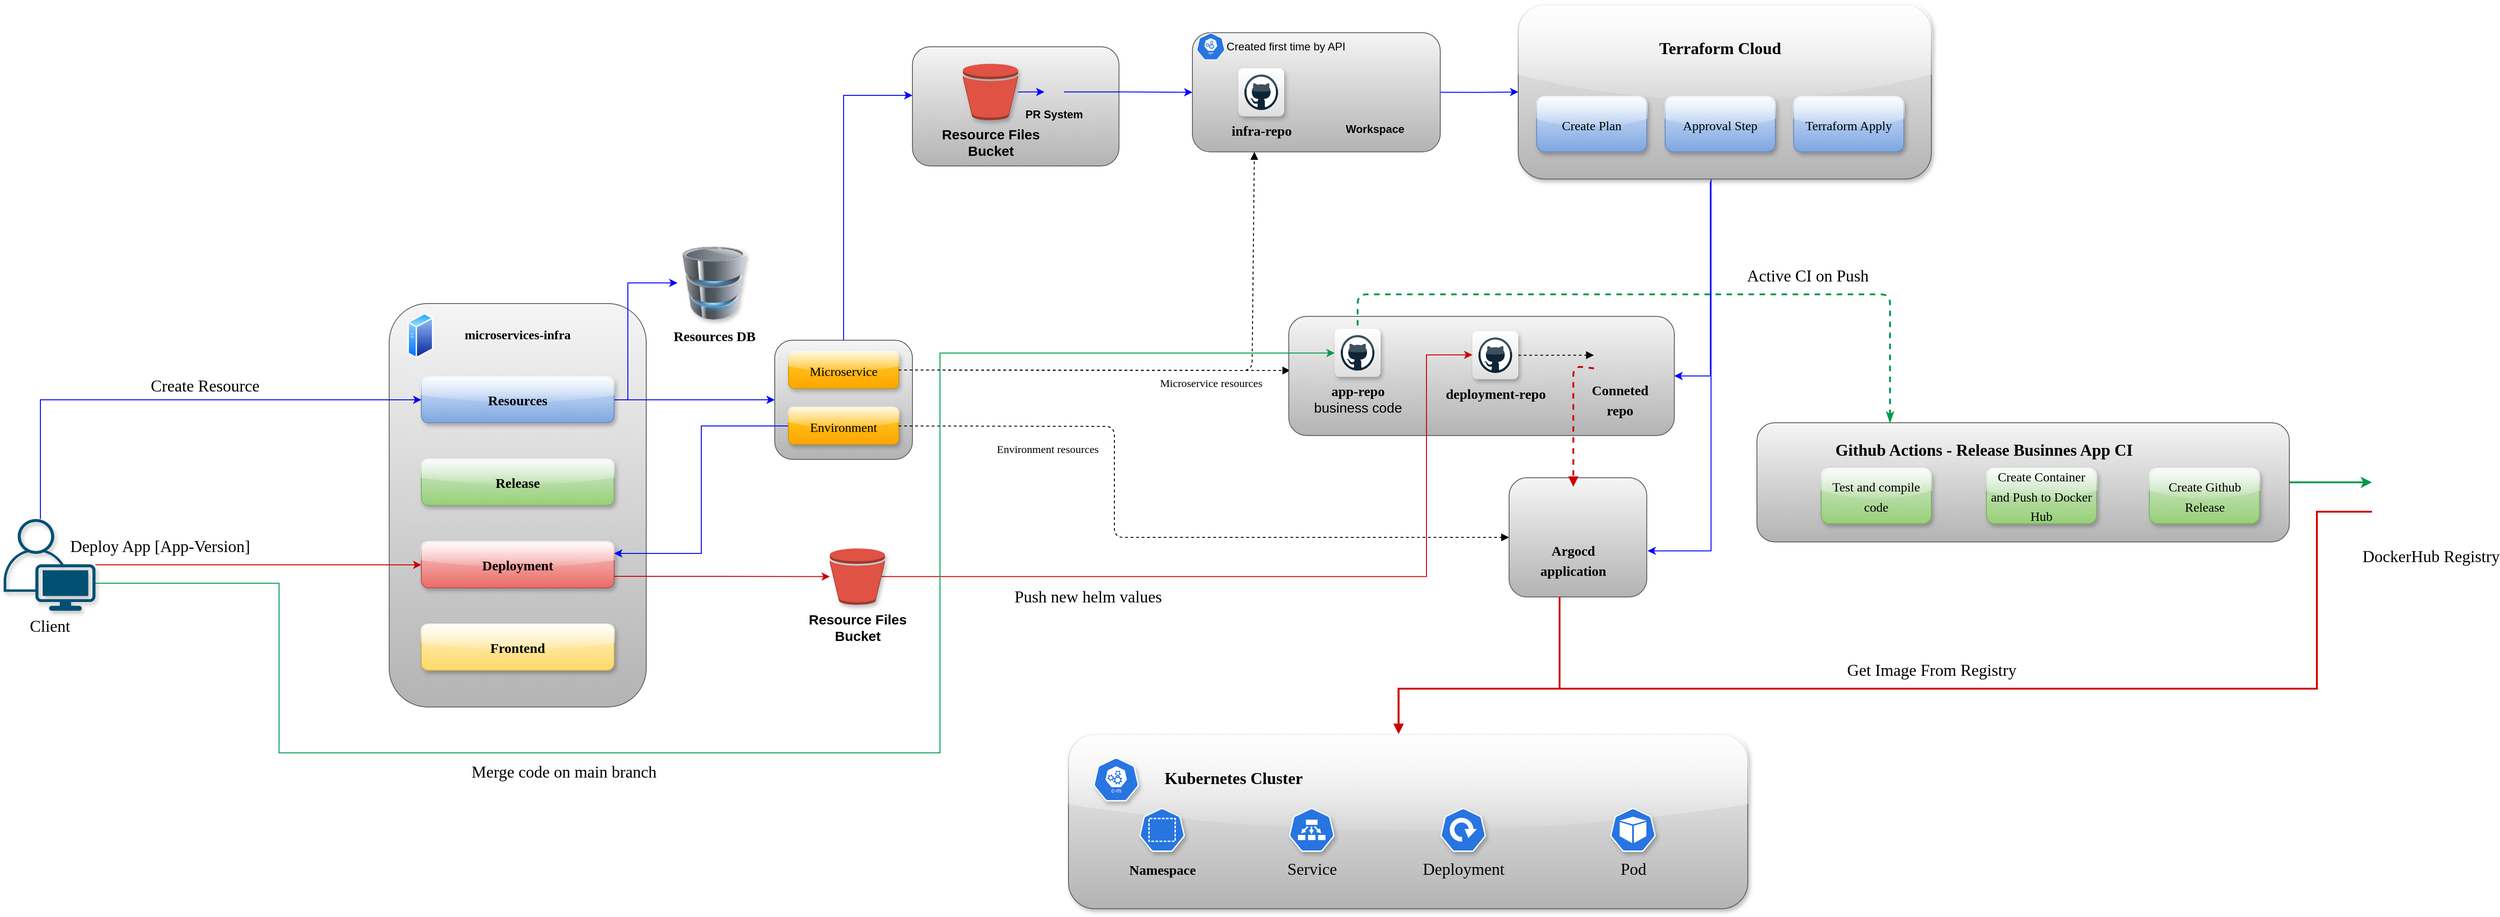 <mxfile version="14.4.3" type="device"><diagram id="vzB2dOZafcRZC4IG4ow9" name="Page-1"><mxGraphModel dx="2015" dy="1862" grid="1" gridSize="10" guides="1" tooltips="1" connect="1" arrows="1" fold="1" page="1" pageScale="1" pageWidth="827" pageHeight="1169" math="0" shadow="0"><root><mxCell id="0"/><mxCell id="1" parent="0"/><mxCell id="fbu4RhC7DQgWHxXQ_WnT-8" value="" style="rounded=1;whiteSpace=wrap;html=1;gradientColor=#b3b3b3;fillColor=#f5f5f5;strokeColor=#666666;" vertex="1" parent="1"><mxGeometry x="630" y="-190" width="225" height="130" as="geometry"/></mxCell><mxCell id="tDS1PjiLwDo-W03H8eEh-84" value="" style="rounded=1;whiteSpace=wrap;html=1;shadow=1;glass=1;sketch=0;fontSize=15;gradientColor=#b3b3b3;fillColor=#f5f5f5;strokeColor=#666666;" parent="1" vertex="1"><mxGeometry x="800" y="560" width="740" height="190" as="geometry"/></mxCell><mxCell id="tDS1PjiLwDo-W03H8eEh-82" style="edgeStyle=orthogonalEdgeStyle;rounded=0;orthogonalLoop=1;jettySize=auto;html=1;entryX=0;entryY=0.5;entryDx=0;entryDy=0;strokeColor=#00994D;strokeWidth=2;fontFamily=Tahoma;fontSize=18;" parent="1" source="tDS1PjiLwDo-W03H8eEh-70" target="tDS1PjiLwDo-W03H8eEh-81" edge="1"><mxGeometry relative="1" as="geometry"/></mxCell><mxCell id="tDS1PjiLwDo-W03H8eEh-70" value="" style="rounded=1;whiteSpace=wrap;html=1;gradientColor=#b3b3b3;fillColor=#f5f5f5;strokeColor=#666666;" parent="1" vertex="1"><mxGeometry x="1550" y="220" width="580" height="130" as="geometry"/></mxCell><mxCell id="fbu4RhC7DQgWHxXQ_WnT-4" style="edgeStyle=orthogonalEdgeStyle;rounded=0;orthogonalLoop=1;jettySize=auto;html=1;strokeColor=#0000FF;exitX=0.465;exitY=1.015;exitDx=0;exitDy=0;exitPerimeter=0;entryX=1;entryY=0.5;entryDx=0;entryDy=0;" edge="1" parent="1" source="tDS1PjiLwDo-W03H8eEh-12" target="tDS1PjiLwDo-W03H8eEh-35"><mxGeometry relative="1" as="geometry"><mxPoint x="1205" y="100.0" as="targetPoint"/></mxGeometry></mxCell><mxCell id="fbu4RhC7DQgWHxXQ_WnT-5" style="edgeStyle=orthogonalEdgeStyle;rounded=0;orthogonalLoop=1;jettySize=auto;html=1;exitX=1;exitY=0.5;exitDx=0;exitDy=0;entryX=1.006;entryY=0.613;entryDx=0;entryDy=0;entryPerimeter=0;strokeColor=#0000FF;" edge="1" parent="1" source="tDS1PjiLwDo-W03H8eEh-12" target="tDS1PjiLwDo-W03H8eEh-47"><mxGeometry relative="1" as="geometry"><Array as="points"><mxPoint x="1500" y="-205"/><mxPoint x="1500" y="360"/></Array></mxGeometry></mxCell><mxCell id="tDS1PjiLwDo-W03H8eEh-12" value="" style="rounded=1;whiteSpace=wrap;html=1;shadow=1;glass=1;sketch=0;fontSize=15;gradientColor=#b3b3b3;fillColor=#f5f5f5;strokeColor=#666666;" parent="1" vertex="1"><mxGeometry x="1290" y="-235.75" width="450" height="190" as="geometry"/></mxCell><mxCell id="tDS1PjiLwDo-W03H8eEh-2" value="" style="rounded=1;whiteSpace=wrap;html=1;gradientColor=#b3b3b3;fillColor=#f5f5f5;strokeColor=#666666;" parent="1" vertex="1"><mxGeometry x="60" y="90" width="280" height="440" as="geometry"/></mxCell><mxCell id="tDS1PjiLwDo-W03H8eEh-1" value="" style="aspect=fixed;perimeter=ellipsePerimeter;html=1;align=center;shadow=0;dashed=0;spacingTop=3;image;image=img/lib/active_directory/generic_server.svg;" parent="1" vertex="1"><mxGeometry x="80" y="100" width="28.0" height="50" as="geometry"/></mxCell><mxCell id="tDS1PjiLwDo-W03H8eEh-3" value="&lt;b&gt;&lt;font style=&quot;font-size: 14px&quot; face=&quot;Tahoma&quot;&gt;microservices-infra&lt;/font&gt;&lt;/b&gt;" style="text;html=1;strokeColor=none;fillColor=none;align=center;verticalAlign=middle;whiteSpace=wrap;rounded=0;" parent="1" vertex="1"><mxGeometry x="120" y="107.5" width="160" height="35" as="geometry"/></mxCell><mxCell id="tDS1PjiLwDo-W03H8eEh-29" style="edgeStyle=orthogonalEdgeStyle;rounded=0;orthogonalLoop=1;jettySize=auto;html=1;entryX=0;entryY=0.5;entryDx=0;entryDy=0;fontFamily=Tahoma;fontSize=18;strokeColor=#0000FF;" parent="1" source="tDS1PjiLwDo-W03H8eEh-4" target="tDS1PjiLwDo-W03H8eEh-26" edge="1"><mxGeometry relative="1" as="geometry"/></mxCell><mxCell id="tDS1PjiLwDo-W03H8eEh-46" style="edgeStyle=orthogonalEdgeStyle;rounded=0;orthogonalLoop=1;jettySize=auto;html=1;exitX=1;exitY=0.5;exitDx=0;exitDy=0;entryX=0;entryY=0.5;entryDx=0;entryDy=0;fontFamily=Tahoma;fontSize=18;strokeColor=#0000FF;" parent="1" source="tDS1PjiLwDo-W03H8eEh-4" target="tDS1PjiLwDo-W03H8eEh-45" edge="1"><mxGeometry relative="1" as="geometry"><Array as="points"><mxPoint x="320" y="195"/><mxPoint x="320" y="68"/></Array></mxGeometry></mxCell><mxCell id="tDS1PjiLwDo-W03H8eEh-4" value="&lt;b style=&quot;font-size: 15px;&quot;&gt;&lt;font face=&quot;Tahoma&quot; style=&quot;font-size: 15px;&quot;&gt;Resources&lt;/font&gt;&lt;/b&gt;" style="rounded=1;whiteSpace=wrap;html=1;gradientColor=#7ea6e0;fillColor=#dae8fc;strokeColor=#6c8ebf;glass=1;shadow=1;sketch=0;fontSize=15;" parent="1" vertex="1"><mxGeometry x="95" y="170" width="210" height="50" as="geometry"/></mxCell><mxCell id="tDS1PjiLwDo-W03H8eEh-5" value="&lt;b style=&quot;font-size: 15px&quot;&gt;&lt;font face=&quot;Tahoma&quot; style=&quot;font-size: 15px&quot;&gt;Release&lt;/font&gt;&lt;/b&gt;" style="rounded=1;whiteSpace=wrap;html=1;gradientColor=#97d077;fillColor=#d5e8d4;strokeColor=#82b366;glass=1;shadow=1;sketch=0;fontSize=15;" parent="1" vertex="1"><mxGeometry x="95" y="260" width="210" height="50" as="geometry"/></mxCell><mxCell id="tDS1PjiLwDo-W03H8eEh-6" value="&lt;b style=&quot;font-size: 15px&quot;&gt;&lt;font face=&quot;Tahoma&quot; style=&quot;font-size: 15px&quot;&gt;Deployment&lt;/font&gt;&lt;/b&gt;" style="rounded=1;whiteSpace=wrap;html=1;gradientColor=#ea6b66;fillColor=#f8cecc;strokeColor=#b85450;glass=1;shadow=1;sketch=0;fontSize=15;" parent="1" vertex="1"><mxGeometry x="95" y="350" width="210" height="50" as="geometry"/></mxCell><mxCell id="tDS1PjiLwDo-W03H8eEh-7" value="&lt;b style=&quot;font-size: 15px&quot;&gt;&lt;font face=&quot;Tahoma&quot; style=&quot;font-size: 15px&quot;&gt;Frontend&lt;/font&gt;&lt;/b&gt;" style="rounded=1;whiteSpace=wrap;html=1;gradientColor=#ffd966;fillColor=#fff2cc;strokeColor=#d6b656;glass=1;shadow=1;sketch=0;fontSize=15;" parent="1" vertex="1"><mxGeometry x="95" y="440" width="210" height="50" as="geometry"/></mxCell><mxCell id="fbu4RhC7DQgWHxXQ_WnT-10" style="edgeStyle=orthogonalEdgeStyle;rounded=0;orthogonalLoop=1;jettySize=auto;html=1;entryX=0;entryY=0.5;entryDx=0;entryDy=0;strokeColor=#0000FF;" edge="1" parent="1" source="tDS1PjiLwDo-W03H8eEh-8" target="fbu4RhC7DQgWHxXQ_WnT-9"><mxGeometry relative="1" as="geometry"/></mxCell><mxCell id="tDS1PjiLwDo-W03H8eEh-8" value="&lt;b&gt;Resource Files&lt;br&gt;Bucket&lt;br&gt;&lt;/b&gt;" style="outlineConnect=0;dashed=0;verticalLabelPosition=bottom;verticalAlign=top;align=center;html=1;shape=mxgraph.aws3.bucket;fillColor=#E05243;gradientColor=none;rounded=1;shadow=1;glass=1;sketch=0;fontSize=15;" parent="1" vertex="1"><mxGeometry x="685" y="-171.5" width="60" height="61.5" as="geometry"/></mxCell><mxCell id="tDS1PjiLwDo-W03H8eEh-13" value="Terraform Cloud" style="text;html=1;strokeColor=none;fillColor=none;align=center;verticalAlign=middle;whiteSpace=wrap;rounded=0;shadow=1;glass=1;sketch=0;fontSize=18;fontStyle=1;fontFamily=Tahoma;" parent="1" vertex="1"><mxGeometry x="1400" y="-210.25" width="220" height="45" as="geometry"/></mxCell><mxCell id="tDS1PjiLwDo-W03H8eEh-16" value="&lt;font style=&quot;font-size: 14px&quot;&gt;Create Plan&lt;/font&gt;" style="rounded=1;whiteSpace=wrap;html=1;shadow=1;glass=1;sketch=0;fontFamily=Tahoma;fontSize=18;gradientColor=#7ea6e0;fillColor=#dae8fc;strokeColor=#6c8ebf;" parent="1" vertex="1"><mxGeometry x="1310" y="-135.35" width="120" height="60" as="geometry"/></mxCell><mxCell id="tDS1PjiLwDo-W03H8eEh-18" value="&lt;font style=&quot;font-size: 14px&quot;&gt;Approval Step&lt;/font&gt;" style="rounded=1;whiteSpace=wrap;html=1;shadow=1;glass=1;sketch=0;fontFamily=Tahoma;fontSize=18;gradientColor=#7ea6e0;fillColor=#dae8fc;strokeColor=#6c8ebf;" parent="1" vertex="1"><mxGeometry x="1450" y="-135.35" width="120" height="60" as="geometry"/></mxCell><mxCell id="tDS1PjiLwDo-W03H8eEh-19" value="&lt;font style=&quot;font-size: 14px&quot;&gt;Terraform Apply&lt;/font&gt;" style="rounded=1;whiteSpace=wrap;html=1;shadow=1;glass=1;sketch=0;fontFamily=Tahoma;fontSize=18;gradientColor=#7ea6e0;fillColor=#dae8fc;strokeColor=#6c8ebf;" parent="1" vertex="1"><mxGeometry x="1590" y="-135.35" width="120" height="60" as="geometry"/></mxCell><mxCell id="tDS1PjiLwDo-W03H8eEh-62" style="edgeStyle=orthogonalEdgeStyle;rounded=0;orthogonalLoop=1;jettySize=auto;html=1;entryX=0;entryY=0.5;entryDx=0;entryDy=0;fontFamily=Tahoma;fontSize=18;strokeColor=#0000FF;" parent="1" source="tDS1PjiLwDo-W03H8eEh-25" target="tDS1PjiLwDo-W03H8eEh-4" edge="1"><mxGeometry relative="1" as="geometry"><Array as="points"><mxPoint x="-320" y="195"/></Array></mxGeometry></mxCell><mxCell id="tDS1PjiLwDo-W03H8eEh-63" value="Create Resource" style="edgeLabel;html=1;align=center;verticalAlign=middle;resizable=0;points=[];fontSize=18;fontFamily=Tahoma;" parent="tDS1PjiLwDo-W03H8eEh-62" vertex="1" connectable="0"><mxGeometry x="0.395" y="-3" relative="1" as="geometry"><mxPoint x="-71" y="-18" as="offset"/></mxGeometry></mxCell><mxCell id="tDS1PjiLwDo-W03H8eEh-64" style="edgeStyle=orthogonalEdgeStyle;rounded=0;orthogonalLoop=1;jettySize=auto;html=1;entryX=0;entryY=0.5;entryDx=0;entryDy=0;fontFamily=Tahoma;fontSize=18;strokeColor=#CC0000;" parent="1" source="tDS1PjiLwDo-W03H8eEh-25" target="tDS1PjiLwDo-W03H8eEh-6" edge="1"><mxGeometry relative="1" as="geometry"/></mxCell><mxCell id="tDS1PjiLwDo-W03H8eEh-65" value="Deploy App [App-Version]" style="edgeLabel;html=1;align=center;verticalAlign=middle;resizable=0;points=[];fontSize=18;fontFamily=Tahoma;" parent="tDS1PjiLwDo-W03H8eEh-64" vertex="1" connectable="0"><mxGeometry x="-0.388" y="4" relative="1" as="geometry"><mxPoint x="-39" y="-16" as="offset"/></mxGeometry></mxCell><mxCell id="tDS1PjiLwDo-W03H8eEh-25" value="Client" style="points=[[0.35,0,0],[0.98,0.51,0],[1,0.71,0],[0.67,1,0],[0,0.795,0],[0,0.65,0]];verticalLabelPosition=bottom;html=1;verticalAlign=top;aspect=fixed;align=center;pointerEvents=1;shape=mxgraph.cisco19.user;fillColor=#005073;strokeColor=none;rounded=1;shadow=1;glass=1;sketch=0;fontFamily=Tahoma;fontSize=18;" parent="1" vertex="1"><mxGeometry x="-360" y="325" width="100" height="100" as="geometry"/></mxCell><mxCell id="fbu4RhC7DQgWHxXQ_WnT-15" style="edgeStyle=orthogonalEdgeStyle;rounded=0;orthogonalLoop=1;jettySize=auto;html=1;entryX=0;entryY=0.408;entryDx=0;entryDy=0;entryPerimeter=0;strokeColor=#0000FF;" edge="1" parent="1" source="tDS1PjiLwDo-W03H8eEh-26" target="fbu4RhC7DQgWHxXQ_WnT-8"><mxGeometry relative="1" as="geometry"><Array as="points"><mxPoint x="555" y="-137"/></Array></mxGeometry></mxCell><mxCell id="tDS1PjiLwDo-W03H8eEh-26" value="" style="rounded=1;whiteSpace=wrap;html=1;gradientColor=#b3b3b3;fillColor=#f5f5f5;strokeColor=#666666;" parent="1" vertex="1"><mxGeometry x="480" y="130" width="150" height="130" as="geometry"/></mxCell><mxCell id="tDS1PjiLwDo-W03H8eEh-27" value="&lt;span style=&quot;font-size: 14px&quot;&gt;Microservice&lt;/span&gt;" style="rounded=1;whiteSpace=wrap;html=1;shadow=1;glass=1;sketch=0;fontFamily=Tahoma;fontSize=18;gradientColor=#ffa500;fillColor=#ffcd28;strokeColor=#d79b00;" parent="1" vertex="1"><mxGeometry x="495" y="142.5" width="120" height="40" as="geometry"/></mxCell><mxCell id="tDS1PjiLwDo-W03H8eEh-32" style="edgeStyle=orthogonalEdgeStyle;rounded=0;orthogonalLoop=1;jettySize=auto;html=1;entryX=1;entryY=0.25;entryDx=0;entryDy=0;fontFamily=Tahoma;fontSize=18;strokeColor=#0000FF;" parent="1" source="tDS1PjiLwDo-W03H8eEh-28" target="tDS1PjiLwDo-W03H8eEh-6" edge="1"><mxGeometry relative="1" as="geometry"/></mxCell><mxCell id="tDS1PjiLwDo-W03H8eEh-28" value="&lt;span style=&quot;font-size: 14px&quot;&gt;Environment&lt;/span&gt;" style="rounded=1;whiteSpace=wrap;html=1;shadow=1;glass=1;sketch=0;fontFamily=Tahoma;fontSize=18;gradientColor=#ffa500;fillColor=#ffcd28;strokeColor=#d79b00;" parent="1" vertex="1"><mxGeometry x="495" y="203.5" width="120" height="40" as="geometry"/></mxCell><mxCell id="tDS1PjiLwDo-W03H8eEh-33" value="" style="endArrow=block;dashed=1;html=1;fontFamily=Tahoma;fontSize=18;exitX=1;exitY=0.5;exitDx=0;exitDy=0;entryX=0.004;entryY=0.454;entryDx=0;entryDy=0;entryPerimeter=0;endFill=1;" parent="1" source="tDS1PjiLwDo-W03H8eEh-27" target="tDS1PjiLwDo-W03H8eEh-35" edge="1"><mxGeometry width="50" height="50" relative="1" as="geometry"><mxPoint x="880" y="450" as="sourcePoint"/><mxPoint x="880" y="163" as="targetPoint"/><Array as="points"/></mxGeometry></mxCell><mxCell id="tDS1PjiLwDo-W03H8eEh-35" value="" style="rounded=1;whiteSpace=wrap;html=1;gradientColor=#b3b3b3;fillColor=#f5f5f5;strokeColor=#666666;" parent="1" vertex="1"><mxGeometry x="1040" y="104" width="420" height="130" as="geometry"/></mxCell><mxCell id="tDS1PjiLwDo-W03H8eEh-37" value="&lt;font face=&quot;Tahoma&quot;&gt;&lt;b&gt;app-repo&lt;br&gt;&lt;/b&gt;&lt;/font&gt;business code" style="dashed=0;outlineConnect=0;html=1;align=center;labelPosition=center;verticalLabelPosition=bottom;verticalAlign=top;shape=mxgraph.webicons.github;gradientColor=#DFDEDE;rounded=1;shadow=1;glass=1;sketch=0;fontSize=15;" parent="1" vertex="1"><mxGeometry x="1090" y="117.6" width="50" height="52.4" as="geometry"/></mxCell><mxCell id="tDS1PjiLwDo-W03H8eEh-40" value="" style="shape=image;verticalLabelPosition=bottom;labelBackgroundColor=#ffffff;verticalAlign=top;aspect=fixed;imageAspect=0;image=https://miro.medium.com/max/3000/1*Y8GmdU1N_gw9ai_gqXDS0Q.png;" parent="1" vertex="1"><mxGeometry x="1372.5" y="117.6" width="57.5" height="57.5" as="geometry"/></mxCell><mxCell id="tDS1PjiLwDo-W03H8eEh-43" value="&lt;b&gt;&lt;font style=&quot;font-size: 15px&quot;&gt;Conneted repo&lt;/font&gt;&lt;/b&gt;" style="text;html=1;strokeColor=none;fillColor=none;align=center;verticalAlign=middle;whiteSpace=wrap;rounded=0;shadow=1;glass=1;sketch=0;fontFamily=Tahoma;fontSize=18;" parent="1" vertex="1"><mxGeometry x="1356.25" y="185" width="90" height="20" as="geometry"/></mxCell><mxCell id="tDS1PjiLwDo-W03H8eEh-44" value="" style="endArrow=block;dashed=1;html=1;fontFamily=Tahoma;fontSize=18;entryX=0;entryY=0.5;entryDx=0;entryDy=0;endFill=1;" parent="1" source="tDS1PjiLwDo-W03H8eEh-38" target="tDS1PjiLwDo-W03H8eEh-40" edge="1"><mxGeometry width="50" height="50" relative="1" as="geometry"><mxPoint x="1200" y="350" as="sourcePoint"/><mxPoint x="1250" y="300" as="targetPoint"/></mxGeometry></mxCell><mxCell id="tDS1PjiLwDo-W03H8eEh-45" value="&lt;font style=&quot;font-size: 15px&quot;&gt;&lt;b&gt;Resources DB&lt;/b&gt;&lt;/font&gt;" style="image;html=1;image=img/lib/clip_art/computers/Database_128x128.png;rounded=1;shadow=1;glass=1;sketch=0;fontFamily=Tahoma;fontSize=18;" parent="1" vertex="1"><mxGeometry x="374" y="27.5" width="80" height="80" as="geometry"/></mxCell><mxCell id="tDS1PjiLwDo-W03H8eEh-47" value="" style="rounded=1;whiteSpace=wrap;html=1;gradientColor=#b3b3b3;fillColor=#f5f5f5;strokeColor=#666666;" parent="1" vertex="1"><mxGeometry x="1280" y="280" width="150" height="130" as="geometry"/></mxCell><mxCell id="tDS1PjiLwDo-W03H8eEh-54" value="&lt;font style=&quot;font-size: 15px&quot;&gt;&lt;b&gt;&lt;br&gt;&lt;br&gt;&lt;br&gt;&lt;/b&gt;&lt;/font&gt;&lt;div&gt;&lt;font style=&quot;font-size: 15px&quot;&gt;&lt;b&gt;&lt;br&gt;&lt;/b&gt;&lt;/font&gt;&lt;/div&gt;&lt;div&gt;&lt;font style=&quot;font-size: 15px&quot;&gt;&lt;b&gt;Namespace&lt;/b&gt;&lt;/font&gt;&lt;/div&gt;" style="html=1;dashed=0;whitespace=wrap;fillColor=#2875E2;strokeColor=#ffffff;points=[[0.005,0.63,0],[0.1,0.2,0],[0.9,0.2,0],[0.5,0,0],[0.995,0.63,0],[0.72,0.99,0],[0.5,1,0],[0.28,0.99,0]];shape=mxgraph.kubernetes.icon;prIcon=ns;rounded=1;shadow=1;glass=1;sketch=0;fontFamily=Tahoma;fontSize=18;" parent="1" vertex="1"><mxGeometry x="877" y="640" width="50" height="48" as="geometry"/></mxCell><mxCell id="tDS1PjiLwDo-W03H8eEh-55" value="" style="shape=image;verticalLabelPosition=bottom;labelBackgroundColor=#ffffff;verticalAlign=top;aspect=fixed;imageAspect=0;image=https://miro.medium.com/max/3000/1*Y8GmdU1N_gw9ai_gqXDS0Q.png;" parent="1" vertex="1"><mxGeometry x="1321.25" y="289.75" width="57.5" height="57.5" as="geometry"/></mxCell><mxCell id="tDS1PjiLwDo-W03H8eEh-92" style="edgeStyle=orthogonalEdgeStyle;rounded=0;orthogonalLoop=1;jettySize=auto;html=1;entryX=0.486;entryY=-0.003;entryDx=0;entryDy=0;entryPerimeter=0;startArrow=none;startFill=0;endArrow=block;endFill=1;strokeColor=#CC0000;strokeWidth=2;fontFamily=Tahoma;fontSize=18;" parent="1" target="tDS1PjiLwDo-W03H8eEh-84" edge="1"><mxGeometry relative="1" as="geometry"><Array as="points"><mxPoint x="1335" y="510"/><mxPoint x="1160" y="510"/></Array><mxPoint x="1335" y="410" as="sourcePoint"/></mxGeometry></mxCell><mxCell id="tDS1PjiLwDo-W03H8eEh-56" value="&lt;b&gt;&lt;font style=&quot;font-size: 15px&quot;&gt;Argocd application&lt;/font&gt;&lt;/b&gt;" style="text;html=1;strokeColor=none;fillColor=none;align=center;verticalAlign=middle;whiteSpace=wrap;rounded=0;shadow=1;glass=1;sketch=0;fontFamily=Tahoma;fontSize=18;" parent="1" vertex="1"><mxGeometry x="1305" y="360.25" width="90" height="20" as="geometry"/></mxCell><mxCell id="tDS1PjiLwDo-W03H8eEh-59" value="" style="endArrow=block;dashed=1;html=1;fontFamily=Tahoma;fontSize=18;exitX=1;exitY=0.5;exitDx=0;exitDy=0;entryX=0;entryY=0.5;entryDx=0;entryDy=0;endFill=1;" parent="1" source="tDS1PjiLwDo-W03H8eEh-28" target="tDS1PjiLwDo-W03H8eEh-47" edge="1"><mxGeometry width="50" height="50" relative="1" as="geometry"><mxPoint x="780" y="310" as="sourcePoint"/><mxPoint x="850" y="224" as="targetPoint"/><Array as="points"><mxPoint x="850" y="224"/><mxPoint x="850" y="345"/></Array></mxGeometry></mxCell><mxCell id="tDS1PjiLwDo-W03H8eEh-61" value="&lt;font style=&quot;font-size: 12px&quot;&gt;Environment resources&lt;/font&gt;" style="edgeLabel;html=1;align=center;verticalAlign=middle;resizable=0;points=[];fontSize=18;fontFamily=Tahoma;" parent="tDS1PjiLwDo-W03H8eEh-59" vertex="1" connectable="0"><mxGeometry x="-0.367" y="-1" relative="1" as="geometry"><mxPoint x="-72" y="9.04" as="offset"/></mxGeometry></mxCell><mxCell id="tDS1PjiLwDo-W03H8eEh-66" style="edgeStyle=orthogonalEdgeStyle;rounded=0;orthogonalLoop=1;jettySize=auto;html=1;exitX=0.94;exitY=0.5;exitDx=0;exitDy=0;fontFamily=Tahoma;fontSize=18;strokeColor=#CC0000;exitPerimeter=0;" parent="1" source="fbu4RhC7DQgWHxXQ_WnT-16" target="tDS1PjiLwDo-W03H8eEh-38" edge="1"><mxGeometry relative="1" as="geometry"><mxPoint x="1166" y="174" as="targetPoint"/><Array as="points"><mxPoint x="1190" y="388"/><mxPoint x="1190" y="146"/></Array></mxGeometry></mxCell><mxCell id="tDS1PjiLwDo-W03H8eEh-67" value="Push new helm values" style="edgeLabel;html=1;align=center;verticalAlign=middle;resizable=0;points=[];fontSize=18;fontFamily=Tahoma;" parent="tDS1PjiLwDo-W03H8eEh-66" vertex="1" connectable="0"><mxGeometry x="-0.429" relative="1" as="geometry"><mxPoint x="-28.9" y="22.21" as="offset"/></mxGeometry></mxCell><mxCell id="tDS1PjiLwDo-W03H8eEh-38" value="&lt;font face=&quot;Tahoma&quot;&gt;&lt;b&gt;deployment-repo&lt;br&gt;&lt;/b&gt;&lt;/font&gt;" style="dashed=0;outlineConnect=0;html=1;align=center;labelPosition=center;verticalLabelPosition=bottom;verticalAlign=top;shape=mxgraph.webicons.github;gradientColor=#DFDEDE;rounded=1;shadow=1;glass=1;sketch=0;fontSize=15;" parent="1" vertex="1"><mxGeometry x="1240" y="120.15" width="50" height="52.4" as="geometry"/></mxCell><mxCell id="tDS1PjiLwDo-W03H8eEh-69" value="" style="shape=image;html=1;verticalAlign=top;verticalLabelPosition=bottom;labelBackgroundColor=#ffffff;imageAspect=0;aspect=fixed;image=https://cdn1.iconfinder.com/data/icons/social-media-free-26/32/github_social_media_connect-128.png;rounded=1;shadow=1;glass=1;sketch=0;fontFamily=Tahoma;fontSize=18;" parent="1" vertex="1"><mxGeometry x="1565" y="230" width="40" height="40" as="geometry"/></mxCell><mxCell id="tDS1PjiLwDo-W03H8eEh-71" value="Github Actions - Release Businnes App CI" style="text;html=1;strokeColor=none;fillColor=none;align=center;verticalAlign=middle;whiteSpace=wrap;rounded=0;shadow=1;glass=1;sketch=0;fontSize=18;fontStyle=1;fontFamily=Tahoma;" parent="1" vertex="1"><mxGeometry x="1600" y="227.5" width="395" height="45" as="geometry"/></mxCell><mxCell id="tDS1PjiLwDo-W03H8eEh-72" style="edgeStyle=orthogonalEdgeStyle;rounded=0;orthogonalLoop=1;jettySize=auto;html=1;fontFamily=Tahoma;fontSize=18;strokeColor=#00994D;exitX=1;exitY=0.71;exitDx=0;exitDy=0;exitPerimeter=0;" parent="1" source="tDS1PjiLwDo-W03H8eEh-25" target="tDS1PjiLwDo-W03H8eEh-37" edge="1"><mxGeometry relative="1" as="geometry"><mxPoint x="-390" y="630" as="targetPoint"/><Array as="points"><mxPoint x="-60" y="395"/><mxPoint x="-60" y="580"/><mxPoint x="660" y="580"/><mxPoint x="660" y="144"/></Array></mxGeometry></mxCell><mxCell id="tDS1PjiLwDo-W03H8eEh-73" value="Merge code on main branch" style="edgeLabel;html=1;align=center;verticalAlign=middle;resizable=0;points=[];fontSize=18;fontFamily=Tahoma;" parent="tDS1PjiLwDo-W03H8eEh-72" vertex="1" connectable="0"><mxGeometry x="0.346" relative="1" as="geometry"><mxPoint x="-410" y="241.66" as="offset"/></mxGeometry></mxCell><mxCell id="tDS1PjiLwDo-W03H8eEh-76" value="" style="endArrow=none;dashed=1;html=1;strokeColor=#00994D;fontFamily=Tahoma;fontSize=18;exitX=0.25;exitY=0;exitDx=0;exitDy=0;strokeWidth=2;endFill=0;startArrow=classicThin;startFill=1;" parent="1" source="tDS1PjiLwDo-W03H8eEh-70" target="tDS1PjiLwDo-W03H8eEh-37" edge="1"><mxGeometry width="50" height="50" relative="1" as="geometry"><mxPoint x="940" y="450" as="sourcePoint"/><mxPoint x="990" y="400" as="targetPoint"/><Array as="points"><mxPoint x="1695" y="80"/><mxPoint x="1115" y="80"/></Array></mxGeometry></mxCell><mxCell id="tDS1PjiLwDo-W03H8eEh-77" value="Active CI on Push" style="edgeLabel;html=1;align=center;verticalAlign=middle;resizable=0;points=[];fontSize=18;fontFamily=Tahoma;horizontal=1;" parent="tDS1PjiLwDo-W03H8eEh-76" vertex="1" connectable="0"><mxGeometry x="-0.752" y="-1" relative="1" as="geometry"><mxPoint x="-91" y="-65.83" as="offset"/></mxGeometry></mxCell><mxCell id="tDS1PjiLwDo-W03H8eEh-78" value="&lt;font style=&quot;font-size: 14px&quot;&gt;Test and compile code&lt;/font&gt;" style="rounded=1;whiteSpace=wrap;html=1;shadow=1;glass=1;sketch=0;fontFamily=Tahoma;fontSize=18;gradientColor=#97d077;fillColor=#d5e8d4;strokeColor=#82b366;" parent="1" vertex="1"><mxGeometry x="1620" y="270" width="120" height="60" as="geometry"/></mxCell><mxCell id="tDS1PjiLwDo-W03H8eEh-79" value="&lt;font style=&quot;font-size: 14px&quot;&gt;Create Container and Push to Docker Hub&lt;/font&gt;" style="rounded=1;whiteSpace=wrap;html=1;shadow=1;glass=1;sketch=0;fontFamily=Tahoma;fontSize=18;gradientColor=#97d077;fillColor=#d5e8d4;strokeColor=#82b366;" parent="1" vertex="1"><mxGeometry x="1800" y="270" width="120" height="60" as="geometry"/></mxCell><mxCell id="tDS1PjiLwDo-W03H8eEh-80" value="&lt;font style=&quot;font-size: 14px&quot;&gt;Create Github Release&lt;/font&gt;" style="rounded=1;whiteSpace=wrap;html=1;shadow=1;glass=1;sketch=0;fontFamily=Tahoma;fontSize=18;gradientColor=#97d077;fillColor=#d5e8d4;strokeColor=#82b366;" parent="1" vertex="1"><mxGeometry x="1977.5" y="270" width="120" height="60" as="geometry"/></mxCell><mxCell id="tDS1PjiLwDo-W03H8eEh-87" style="edgeStyle=orthogonalEdgeStyle;rounded=0;orthogonalLoop=1;jettySize=auto;html=1;entryX=0.486;entryY=-0.003;entryDx=0;entryDy=0;entryPerimeter=0;startArrow=none;startFill=0;endArrow=block;endFill=1;strokeColor=#CC0000;strokeWidth=2;fontFamily=Tahoma;fontSize=18;exitX=0;exitY=0.75;exitDx=0;exitDy=0;" parent="1" source="tDS1PjiLwDo-W03H8eEh-81" target="tDS1PjiLwDo-W03H8eEh-84" edge="1"><mxGeometry relative="1" as="geometry"><Array as="points"><mxPoint x="2160" y="317"/><mxPoint x="2160" y="510"/><mxPoint x="1160" y="510"/></Array></mxGeometry></mxCell><mxCell id="tDS1PjiLwDo-W03H8eEh-91" value="Get Image From Registry" style="edgeLabel;html=1;align=center;verticalAlign=middle;resizable=0;points=[];fontSize=18;fontFamily=Tahoma;" parent="tDS1PjiLwDo-W03H8eEh-87" vertex="1" connectable="0"><mxGeometry x="-0.045" y="2" relative="1" as="geometry"><mxPoint x="-51.57" y="-22" as="offset"/></mxGeometry></mxCell><mxCell id="tDS1PjiLwDo-W03H8eEh-81" value="DockerHub Registry" style="shape=image;html=1;verticalAlign=top;verticalLabelPosition=bottom;labelBackgroundColor=#ffffff;imageAspect=0;aspect=fixed;image=https://cdn3.iconfinder.com/data/icons/logos-and-brands-adobe/512/97_Docker-128.png;rounded=1;shadow=1;glass=1;sketch=0;fontFamily=Tahoma;fontSize=18;" parent="1" vertex="1"><mxGeometry x="2220" y="221" width="128" height="128" as="geometry"/></mxCell><mxCell id="tDS1PjiLwDo-W03H8eEh-83" value="" style="endArrow=block;dashed=1;html=1;strokeWidth=2;fontFamily=Tahoma;fontSize=18;entryX=0.5;entryY=0;entryDx=0;entryDy=0;strokeColor=#CC0000;exitX=0;exitY=0.75;exitDx=0;exitDy=0;startArrow=none;startFill=0;endFill=1;" parent="1" source="tDS1PjiLwDo-W03H8eEh-40" target="tDS1PjiLwDo-W03H8eEh-55" edge="1"><mxGeometry width="50" height="50" relative="1" as="geometry"><mxPoint x="1250" y="250" as="sourcePoint"/><mxPoint x="1300" y="560" as="targetPoint"/><Array as="points"><mxPoint x="1350" y="158"/></Array></mxGeometry></mxCell><mxCell id="tDS1PjiLwDo-W03H8eEh-85" value="" style="html=1;dashed=0;whitespace=wrap;fillColor=#2875E2;strokeColor=#ffffff;points=[[0.005,0.63,0],[0.1,0.2,0],[0.9,0.2,0],[0.5,0,0],[0.995,0.63,0],[0.72,0.99,0],[0.5,1,0],[0.28,0.99,0]];shape=mxgraph.kubernetes.icon;prIcon=c_m;rounded=1;shadow=1;glass=1;sketch=0;fontFamily=Tahoma;fontSize=18;" parent="1" vertex="1"><mxGeometry x="827" y="585" width="50" height="48" as="geometry"/></mxCell><mxCell id="tDS1PjiLwDo-W03H8eEh-86" value="Kubernetes Cluster" style="text;html=1;strokeColor=none;fillColor=none;align=center;verticalAlign=middle;whiteSpace=wrap;rounded=0;shadow=1;glass=1;sketch=0;fontSize=18;fontStyle=1;fontFamily=Tahoma;" parent="1" vertex="1"><mxGeometry x="870" y="585" width="220" height="45" as="geometry"/></mxCell><mxCell id="tDS1PjiLwDo-W03H8eEh-88" value="&lt;br&gt;&lt;br&gt;&lt;br&gt;&lt;br&gt;Pod" style="html=1;dashed=0;whitespace=wrap;fillColor=#2875E2;strokeColor=#ffffff;points=[[0.005,0.63,0],[0.1,0.2,0],[0.9,0.2,0],[0.5,0,0],[0.995,0.63,0],[0.72,0.99,0],[0.5,1,0],[0.28,0.99,0]];shape=mxgraph.kubernetes.icon;prIcon=pod;rounded=1;shadow=1;glass=1;sketch=0;fontFamily=Tahoma;fontSize=18;" parent="1" vertex="1"><mxGeometry x="1390" y="640" width="50" height="48" as="geometry"/></mxCell><mxCell id="tDS1PjiLwDo-W03H8eEh-89" value="&lt;br&gt;&lt;br&gt;&lt;br&gt;&lt;br&gt;Service" style="html=1;dashed=0;whitespace=wrap;fillColor=#2875E2;strokeColor=#ffffff;points=[[0.005,0.63,0],[0.1,0.2,0],[0.9,0.2,0],[0.5,0,0],[0.995,0.63,0],[0.72,0.99,0],[0.5,1,0],[0.28,0.99,0]];shape=mxgraph.kubernetes.icon;prIcon=ep;rounded=1;shadow=1;glass=1;sketch=0;fontFamily=Tahoma;fontSize=18;" parent="1" vertex="1"><mxGeometry x="1040" y="640" width="50" height="48" as="geometry"/></mxCell><mxCell id="tDS1PjiLwDo-W03H8eEh-90" value="&lt;br&gt;&lt;br&gt;&lt;br&gt;&lt;br&gt;Deployment" style="html=1;dashed=0;whitespace=wrap;fillColor=#2875E2;strokeColor=#ffffff;points=[[0.005,0.63,0],[0.1,0.2,0],[0.9,0.2,0],[0.5,0,0],[0.995,0.63,0],[0.72,0.99,0],[0.5,1,0],[0.28,0.99,0]];shape=mxgraph.kubernetes.icon;prIcon=deploy;rounded=1;shadow=1;glass=1;sketch=0;fontFamily=Tahoma;fontSize=18;" parent="1" vertex="1"><mxGeometry x="1205" y="640" width="50" height="48" as="geometry"/></mxCell><mxCell id="tDS1PjiLwDo-W03H8eEh-93" value="" style="shape=image;verticalLabelPosition=bottom;labelBackgroundColor=#ffffff;verticalAlign=top;aspect=fixed;imageAspect=0;image=https://helm.sh/img/helm.svg;" parent="1" vertex="1"><mxGeometry x="803.03" y="425" width="51.97" height="60" as="geometry"/></mxCell><mxCell id="fbu4RhC7DQgWHxXQ_WnT-1" value="" style="shape=image;verticalLabelPosition=bottom;labelBackgroundColor=#ffffff;verticalAlign=top;aspect=fixed;imageAspect=0;image=https://www.obytes.com/static/397e37117b915366a319012fadd671fd/09f64/tf-cloud.png;" vertex="1" parent="1"><mxGeometry x="1290" y="-227.75" width="187.1" height="80" as="geometry"/></mxCell><mxCell id="fbu4RhC7DQgWHxXQ_WnT-11" style="edgeStyle=orthogonalEdgeStyle;rounded=0;orthogonalLoop=1;jettySize=auto;html=1;strokeColor=#0000FF;entryX=0;entryY=0.5;entryDx=0;entryDy=0;" edge="1" parent="1" source="fbu4RhC7DQgWHxXQ_WnT-9" target="fbu4RhC7DQgWHxXQ_WnT-19"><mxGeometry relative="1" as="geometry"><mxPoint x="510" y="-140.75" as="targetPoint"/></mxGeometry></mxCell><mxCell id="fbu4RhC7DQgWHxXQ_WnT-9" value="&lt;b&gt;&lt;span style=&quot;&quot;&gt;PR System&lt;/span&gt;&lt;/b&gt;" style="shape=image;html=1;verticalAlign=top;verticalLabelPosition=bottom;labelBackgroundColor=none;imageAspect=0;aspect=fixed;image=https://cdn0.iconfinder.com/data/icons/octicons/1024/git-pull-request-128.png;" vertex="1" parent="1"><mxGeometry x="773.8" y="-151.35" width="21.2" height="21.2" as="geometry"/></mxCell><mxCell id="fbu4RhC7DQgWHxXQ_WnT-14" style="edgeStyle=orthogonalEdgeStyle;rounded=0;orthogonalLoop=1;jettySize=auto;html=1;entryX=0;entryY=0.5;entryDx=0;entryDy=0;strokeColor=#0000FF;exitX=1;exitY=0.5;exitDx=0;exitDy=0;" edge="1" parent="1" source="fbu4RhC7DQgWHxXQ_WnT-19" target="tDS1PjiLwDo-W03H8eEh-12"><mxGeometry relative="1" as="geometry"><mxPoint x="760" y="-140.667" as="sourcePoint"/></mxGeometry></mxCell><mxCell id="fbu4RhC7DQgWHxXQ_WnT-16" value="&lt;b&gt;Resource Files&lt;br&gt;Bucket&lt;br&gt;&lt;/b&gt;" style="outlineConnect=0;dashed=0;verticalLabelPosition=bottom;verticalAlign=top;align=center;html=1;shape=mxgraph.aws3.bucket;fillColor=#E05243;gradientColor=none;rounded=1;shadow=1;glass=1;sketch=0;fontSize=15;" vertex="1" parent="1"><mxGeometry x="540" y="357" width="60" height="61.5" as="geometry"/></mxCell><mxCell id="fbu4RhC7DQgWHxXQ_WnT-17" style="edgeStyle=orthogonalEdgeStyle;rounded=0;orthogonalLoop=1;jettySize=auto;html=1;exitX=1;exitY=0.75;exitDx=0;exitDy=0;fontFamily=Tahoma;fontSize=18;strokeColor=#CC0000;" edge="1" parent="1" source="tDS1PjiLwDo-W03H8eEh-6" target="fbu4RhC7DQgWHxXQ_WnT-16"><mxGeometry relative="1" as="geometry"><mxPoint x="1240" y="146.417" as="targetPoint"/><Array as="points"/><mxPoint x="305" y="387.5" as="sourcePoint"/></mxGeometry></mxCell><mxCell id="fbu4RhC7DQgWHxXQ_WnT-19" value="" style="rounded=1;whiteSpace=wrap;html=1;gradientColor=#b3b3b3;fillColor=#f5f5f5;strokeColor=#666666;" vertex="1" parent="1"><mxGeometry x="935" y="-205.35" width="270" height="130" as="geometry"/></mxCell><mxCell id="fbu4RhC7DQgWHxXQ_WnT-20" value="&lt;font face=&quot;Tahoma&quot;&gt;&lt;b&gt;infra-repo&lt;/b&gt;&lt;/font&gt;" style="dashed=0;outlineConnect=0;html=1;align=center;labelPosition=center;verticalLabelPosition=bottom;verticalAlign=top;shape=mxgraph.webicons.github;gradientColor=#DFDEDE;rounded=1;shadow=1;glass=1;sketch=0;fontSize=15;" vertex="1" parent="1"><mxGeometry x="985" y="-166.55" width="50" height="52.4" as="geometry"/></mxCell><mxCell id="fbu4RhC7DQgWHxXQ_WnT-21" value="Workspace" style="shape=image;verticalLabelPosition=bottom;labelBackgroundColor=none;verticalAlign=top;aspect=fixed;imageAspect=0;image=https://www.andreyus.com/wp-content/uploads/2019/05/terraform1.png;fontStyle=1" vertex="1" parent="1"><mxGeometry x="1064.01" y="-184.15" width="140" height="70" as="geometry"/></mxCell><mxCell id="fbu4RhC7DQgWHxXQ_WnT-22" value="" style="html=1;dashed=0;whitespace=wrap;fillColor=#2875E2;strokeColor=#ffffff;points=[[0.005,0.63,0],[0.1,0.2,0],[0.9,0.2,0],[0.5,0,0],[0.995,0.63,0],[0.72,0.99,0],[0.5,1,0],[0.28,0.99,0]];shape=mxgraph.kubernetes.icon;prIcon=api;labelBackgroundColor=none;" vertex="1" parent="1"><mxGeometry x="935" y="-205.35" width="40" height="30" as="geometry"/></mxCell><mxCell id="fbu4RhC7DQgWHxXQ_WnT-23" value="" style="endArrow=block;dashed=1;html=1;fontFamily=Tahoma;fontSize=18;exitX=1;exitY=0.5;exitDx=0;exitDy=0;entryX=0.25;entryY=1;entryDx=0;entryDy=0;endFill=1;" edge="1" parent="1" source="tDS1PjiLwDo-W03H8eEh-27" target="fbu4RhC7DQgWHxXQ_WnT-19"><mxGeometry width="50" height="50" relative="1" as="geometry"><mxPoint x="590" y="116.77" as="sourcePoint"/><mxPoint x="1016.68" y="117.29" as="targetPoint"/><Array as="points"><mxPoint x="1000" y="163"/></Array></mxGeometry></mxCell><mxCell id="fbu4RhC7DQgWHxXQ_WnT-24" value="&lt;font style=&quot;font-size: 12px&quot;&gt;Microservice resources&lt;/font&gt;" style="edgeLabel;html=1;align=center;verticalAlign=middle;resizable=0;points=[];fontSize=18;fontFamily=Tahoma;" vertex="1" connectable="0" parent="fbu4RhC7DQgWHxXQ_WnT-23"><mxGeometry x="0.159" y="4" relative="1" as="geometry"><mxPoint x="-20.84" y="16.13" as="offset"/></mxGeometry></mxCell><mxCell id="fbu4RhC7DQgWHxXQ_WnT-25" value="Created first time by API" style="text;html=1;strokeColor=none;fillColor=none;align=center;verticalAlign=middle;whiteSpace=wrap;rounded=0;labelBackgroundColor=none;" vertex="1" parent="1"><mxGeometry x="969" y="-200.35" width="136" height="20" as="geometry"/></mxCell></root></mxGraphModel></diagram></mxfile>